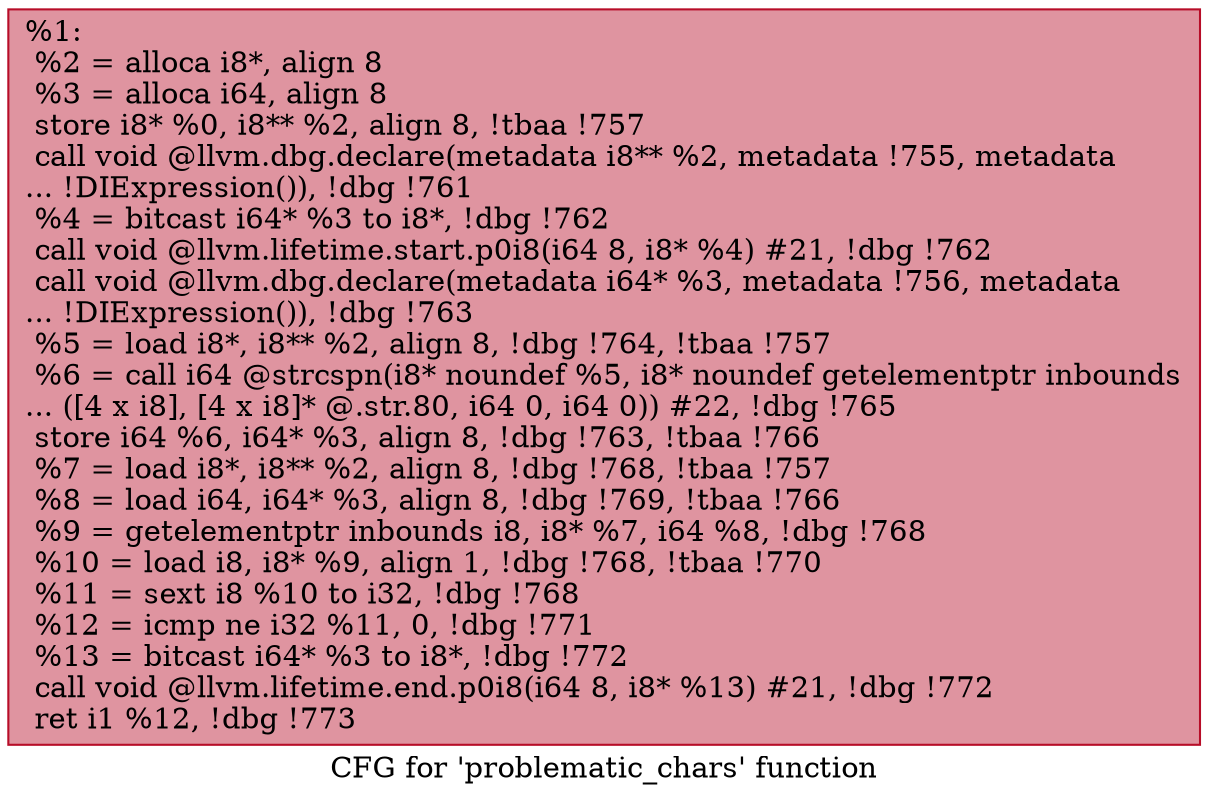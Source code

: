 digraph "CFG for 'problematic_chars' function" {
	label="CFG for 'problematic_chars' function";

	Node0xba43b0 [shape=record,color="#b70d28ff", style=filled, fillcolor="#b70d2870",label="{%1:\l  %2 = alloca i8*, align 8\l  %3 = alloca i64, align 8\l  store i8* %0, i8** %2, align 8, !tbaa !757\l  call void @llvm.dbg.declare(metadata i8** %2, metadata !755, metadata\l... !DIExpression()), !dbg !761\l  %4 = bitcast i64* %3 to i8*, !dbg !762\l  call void @llvm.lifetime.start.p0i8(i64 8, i8* %4) #21, !dbg !762\l  call void @llvm.dbg.declare(metadata i64* %3, metadata !756, metadata\l... !DIExpression()), !dbg !763\l  %5 = load i8*, i8** %2, align 8, !dbg !764, !tbaa !757\l  %6 = call i64 @strcspn(i8* noundef %5, i8* noundef getelementptr inbounds\l... ([4 x i8], [4 x i8]* @.str.80, i64 0, i64 0)) #22, !dbg !765\l  store i64 %6, i64* %3, align 8, !dbg !763, !tbaa !766\l  %7 = load i8*, i8** %2, align 8, !dbg !768, !tbaa !757\l  %8 = load i64, i64* %3, align 8, !dbg !769, !tbaa !766\l  %9 = getelementptr inbounds i8, i8* %7, i64 %8, !dbg !768\l  %10 = load i8, i8* %9, align 1, !dbg !768, !tbaa !770\l  %11 = sext i8 %10 to i32, !dbg !768\l  %12 = icmp ne i32 %11, 0, !dbg !771\l  %13 = bitcast i64* %3 to i8*, !dbg !772\l  call void @llvm.lifetime.end.p0i8(i64 8, i8* %13) #21, !dbg !772\l  ret i1 %12, !dbg !773\l}"];
}
